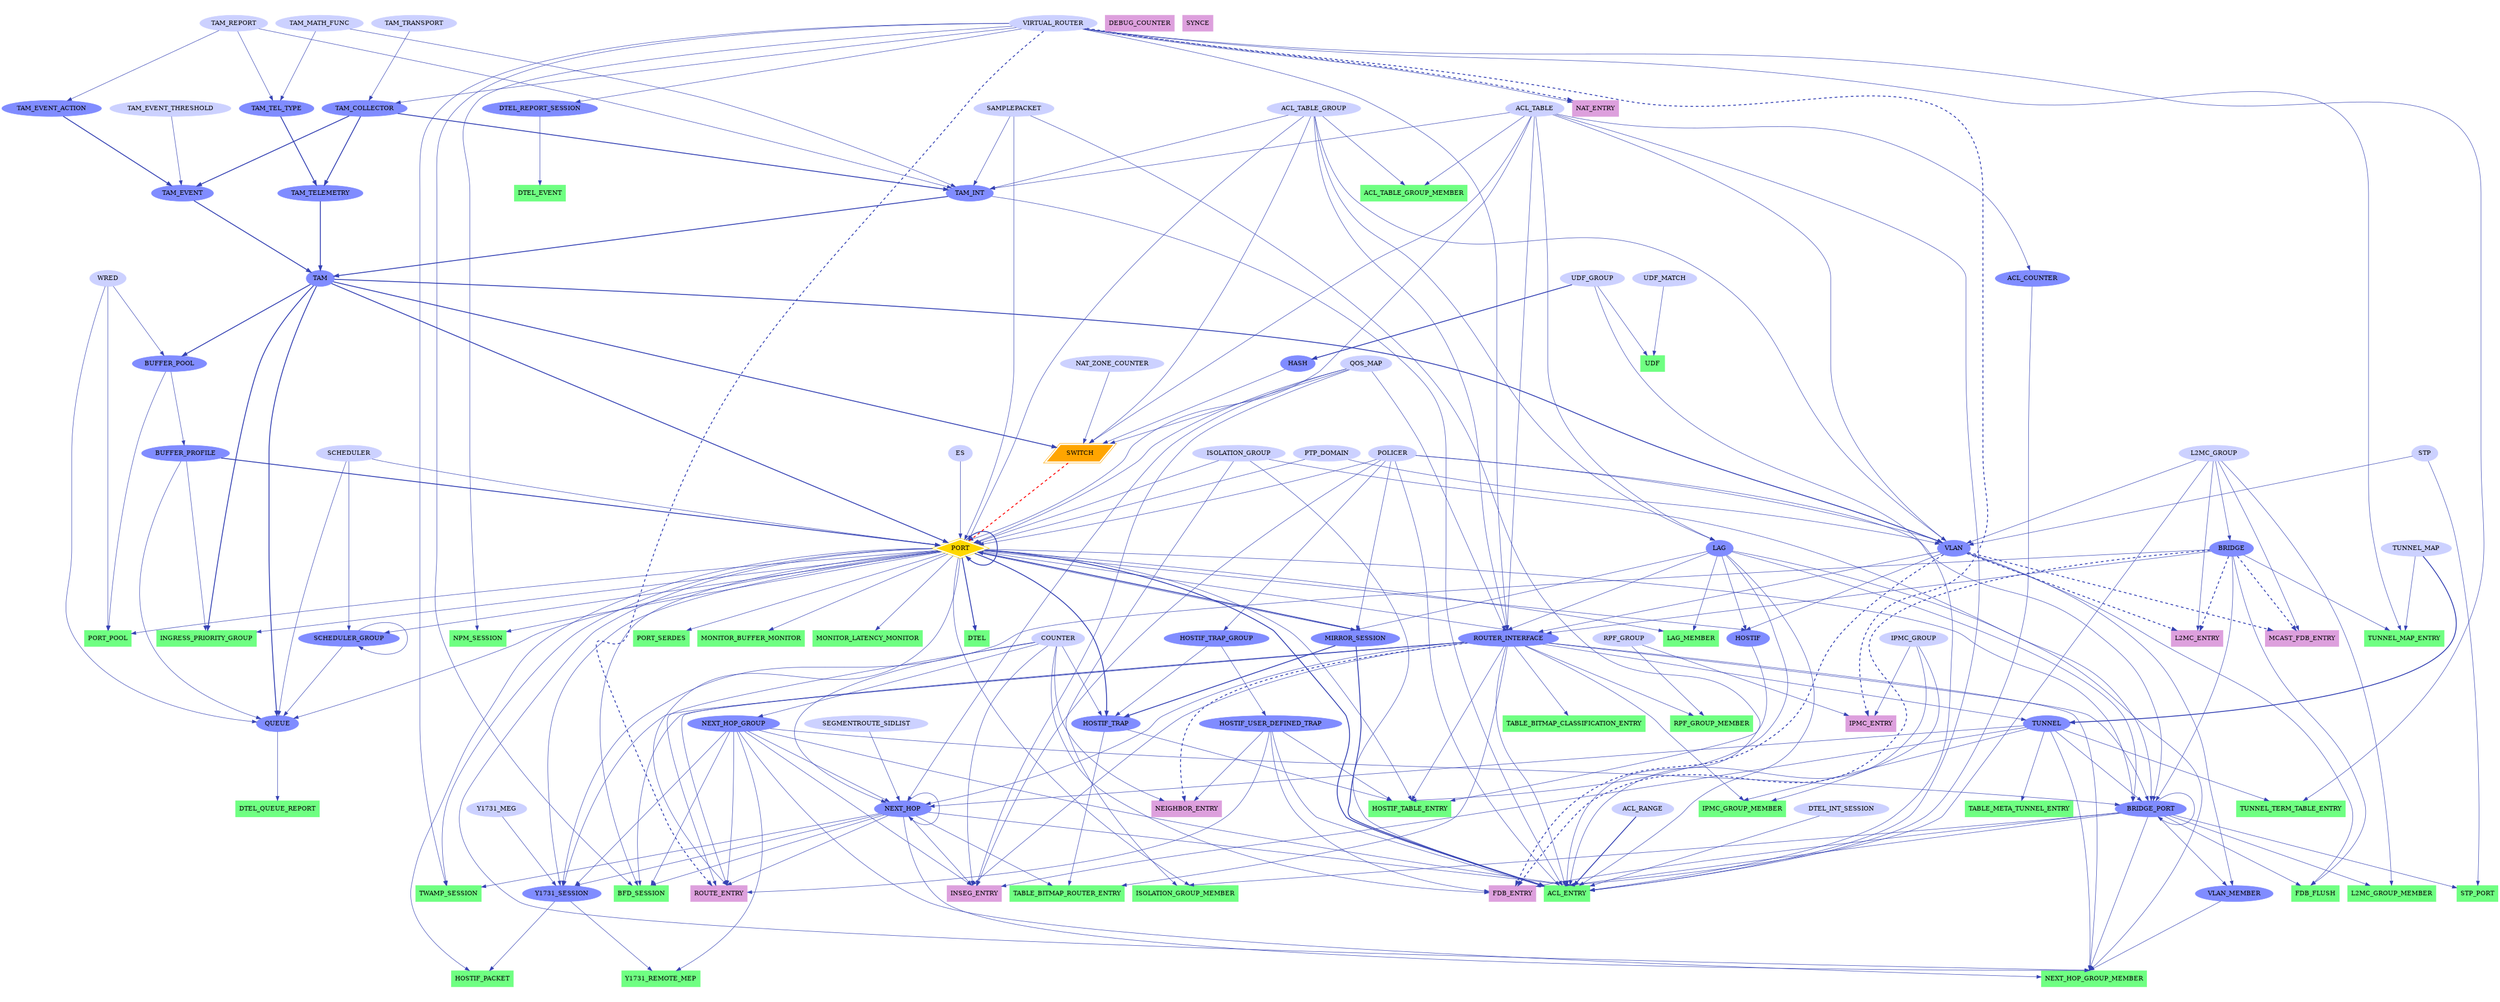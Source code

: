 digraph "SAI Object Dependency Graph" {
size="30,12"; ratio = fill;
node [style=filled];
POLICER -> PORT [  color="0.650 0.700 0.700"];
ACL_TABLE -> PORT [  samehead=SAI_PORT_ATTR_INGRESS_ACL color="0.650 0.700 0.700"];
ACL_TABLE_GROUP -> PORT [  samehead=SAI_PORT_ATTR_INGRESS_ACL color="0.650 0.700 0.700"];
MIRROR_SESSION -> PORT [ style=bold color="0.650 0.700 0.700"];
SAMPLEPACKET -> PORT [  color="0.650 0.700 0.700"];
QOS_MAP -> PORT [  color="0.650 0.700 0.700"];
SCHEDULER -> PORT [  color="0.650 0.700 0.700"];
BUFFER_PROFILE -> PORT [ style=bold color="0.650 0.700 0.700"];
PORT -> PORT [ style=bold color="0.650 0.700 0.700"];
ISOLATION_GROUP -> PORT [  color="0.650 0.700 0.700"];
TAM -> PORT [ style=bold color="0.650 0.700 0.700"];
PTP_DOMAIN -> PORT [  color="0.650 0.700 0.700"];
ES -> PORT [  color="0.650 0.700 0.700"];
ACL_TABLE -> LAG [  samehead=SAI_LAG_ATTR_INGRESS_ACL color="0.650 0.700 0.700"];
ACL_TABLE_GROUP -> LAG [  samehead=SAI_LAG_ATTR_INGRESS_ACL color="0.650 0.700 0.700"];
ROUTER_INTERFACE -> NEXT_HOP [  color="0.650 0.700 0.700"];
TUNNEL -> NEXT_HOP [  color="0.650 0.700 0.700"];
SEGMENTROUTE_SIDLIST -> NEXT_HOP [  color="0.650 0.700 0.700"];
COUNTER -> NEXT_HOP [  color="0.650 0.700 0.700"];
QOS_MAP -> NEXT_HOP [  color="0.650 0.700 0.700"];
NEXT_HOP -> NEXT_HOP [  samehead=SAI_NEXT_HOP_ATTR_NEXT_LEVEL_NEXT_HOP_ID color="0.650 0.700 0.700"];
NEXT_HOP_GROUP -> NEXT_HOP [  samehead=SAI_NEXT_HOP_ATTR_NEXT_LEVEL_NEXT_HOP_ID color="0.650 0.700 0.700"];
COUNTER -> NEXT_HOP_GROUP [  color="0.650 0.700 0.700"];
VIRTUAL_ROUTER -> ROUTER_INTERFACE [  color="0.650 0.700 0.700"];
PORT -> ROUTER_INTERFACE [  samehead=SAI_ROUTER_INTERFACE_ATTR_PORT_ID color="0.650 0.700 0.700"];
LAG -> ROUTER_INTERFACE [  samehead=SAI_ROUTER_INTERFACE_ATTR_PORT_ID color="0.650 0.700 0.700"];
VLAN -> ROUTER_INTERFACE [  color="0.650 0.700 0.700"];
BRIDGE -> ROUTER_INTERFACE [  color="0.650 0.700 0.700"];
ACL_TABLE -> ROUTER_INTERFACE [  samehead=SAI_ROUTER_INTERFACE_ATTR_INGRESS_ACL color="0.650 0.700 0.700"];
ACL_TABLE_GROUP -> ROUTER_INTERFACE [  samehead=SAI_ROUTER_INTERFACE_ATTR_INGRESS_ACL color="0.650 0.700 0.700"];
QOS_MAP -> ROUTER_INTERFACE [  color="0.650 0.700 0.700"];
ACL_TABLE -> ACL_ENTRY [  color="0.650 0.700 0.700"];
PORT -> ACL_ENTRY [ style=bold color="0.650 0.700 0.700"];
LAG -> ACL_ENTRY [  samehead=SAI_ACL_ENTRY_ATTR_FIELD_IN_PORT color="0.650 0.700 0.700"];
UDF_GROUP -> ACL_ENTRY [  color="0.650 0.700 0.700"];
ACL_RANGE -> ACL_ENTRY [ style=bold color="0.650 0.700 0.700"];
ROUTER_INTERFACE -> ACL_ENTRY [  color="0.650 0.700 0.700"];
NEXT_HOP -> ACL_ENTRY [  samehead=SAI_ACL_ENTRY_ATTR_ACTION_REDIRECT color="0.650 0.700 0.700"];
NEXT_HOP_GROUP -> ACL_ENTRY [  samehead=SAI_ACL_ENTRY_ATTR_ACTION_REDIRECT color="0.650 0.700 0.700"];
BRIDGE_PORT -> ACL_ENTRY [  samehead=SAI_ACL_ENTRY_ATTR_ACTION_REDIRECT color="0.650 0.700 0.700"];
L2MC_GROUP -> ACL_ENTRY [  samehead=SAI_ACL_ENTRY_ATTR_ACTION_REDIRECT color="0.650 0.700 0.700"];
IPMC_GROUP -> ACL_ENTRY [  samehead=SAI_ACL_ENTRY_ATTR_ACTION_REDIRECT color="0.650 0.700 0.700"];
ACL_COUNTER -> ACL_ENTRY [  color="0.650 0.700 0.700"];
MIRROR_SESSION -> ACL_ENTRY [ style=bold color="0.650 0.700 0.700"];
POLICER -> ACL_ENTRY [  color="0.650 0.700 0.700"];
SAMPLEPACKET -> ACL_ENTRY [  color="0.650 0.700 0.700"];
HOSTIF_USER_DEFINED_TRAP -> ACL_ENTRY [  color="0.650 0.700 0.700"];
DTEL_INT_SESSION -> ACL_ENTRY [  color="0.650 0.700 0.700"];
TAM_INT -> ACL_ENTRY [  color="0.650 0.700 0.700"];
ISOLATION_GROUP -> ACL_ENTRY [  color="0.650 0.700 0.700"];
ACL_TABLE -> ACL_COUNTER [  color="0.650 0.700 0.700"];
ACL_TABLE_GROUP -> ACL_TABLE_GROUP_MEMBER [  color="0.650 0.700 0.700"];
ACL_TABLE -> ACL_TABLE_GROUP_MEMBER [  color="0.650 0.700 0.700"];
PORT -> HOSTIF [  samehead=SAI_HOSTIF_ATTR_OBJ_ID color="0.650 0.700 0.700"];
LAG -> HOSTIF [  samehead=SAI_HOSTIF_ATTR_OBJ_ID color="0.650 0.700 0.700"];
VLAN -> HOSTIF [  samehead=SAI_HOSTIF_ATTR_OBJ_ID color="0.650 0.700 0.700"];
PORT -> MIRROR_SESSION [  samehead=SAI_MIRROR_SESSION_ATTR_MONITOR_PORT color="0.650 0.700 0.700"];
LAG -> MIRROR_SESSION [  samehead=SAI_MIRROR_SESSION_ATTR_MONITOR_PORT color="0.650 0.700 0.700"];
POLICER -> MIRROR_SESSION [  color="0.650 0.700 0.700"];
POLICER -> HOSTIF_TRAP_GROUP [  color="0.650 0.700 0.700"];
PORT -> QUEUE [  color="0.650 0.700 0.700"];
SCHEDULER_GROUP -> QUEUE [  samehead=SAI_QUEUE_ATTR_PARENT_SCHEDULER_NODE color="0.650 0.700 0.700"];
WRED -> QUEUE [  color="0.650 0.700 0.700"];
BUFFER_PROFILE -> QUEUE [  color="0.650 0.700 0.700"];
SCHEDULER -> QUEUE [  color="0.650 0.700 0.700"];
TAM -> QUEUE [ style=bold color="0.650 0.700 0.700"];
PORT -> SCHEDULER_GROUP [  color="0.650 0.700 0.700"];
SCHEDULER -> SCHEDULER_GROUP [  color="0.650 0.700 0.700"];
SCHEDULER_GROUP -> SCHEDULER_GROUP [  samehead=SAI_SCHEDULER_GROUP_ATTR_PARENT_NODE color="0.650 0.700 0.700"];
TAM -> BUFFER_POOL [ style=bold color="0.650 0.700 0.700"];
WRED -> BUFFER_POOL [  color="0.650 0.700 0.700"];
BUFFER_POOL -> BUFFER_PROFILE [  color="0.650 0.700 0.700"];
BUFFER_PROFILE -> INGRESS_PRIORITY_GROUP [  color="0.650 0.700 0.700"];
PORT -> INGRESS_PRIORITY_GROUP [  color="0.650 0.700 0.700"];
TAM -> INGRESS_PRIORITY_GROUP [ style=bold color="0.650 0.700 0.700"];
LAG -> LAG_MEMBER [  color="0.650 0.700 0.700"];
PORT -> LAG_MEMBER [  color="0.650 0.700 0.700"];
UDF_GROUP -> HASH [ style=bold color="0.650 0.700 0.700"];
UDF_MATCH -> UDF [  color="0.650 0.700 0.700"];
UDF_GROUP -> UDF [  color="0.650 0.700 0.700"];
HOSTIF_USER_DEFINED_TRAP -> FDB_ENTRY [  color="0.650 0.700 0.700"];
BRIDGE_PORT -> FDB_ENTRY [  color="0.650 0.700 0.700"];
COUNTER -> FDB_ENTRY [  color="0.650 0.700 0.700"];
ACL_TABLE -> SWITCH [  samehead=SAI_SWITCH_ATTR_INGRESS_ACL color="0.650 0.700 0.700"];
ACL_TABLE_GROUP -> SWITCH [  samehead=SAI_SWITCH_ATTR_INGRESS_ACL color="0.650 0.700 0.700"];
HASH -> SWITCH [  color="0.650 0.700 0.700"];
QOS_MAP -> SWITCH [  color="0.650 0.700 0.700"];
TAM -> SWITCH [ style=bold color="0.650 0.700 0.700"];
NAT_ZONE_COUNTER -> SWITCH [  color="0.650 0.700 0.700"];
PORT -> HOSTIF_TRAP [ style=bold color="0.650 0.700 0.700"];
HOSTIF_TRAP_GROUP -> HOSTIF_TRAP [  color="0.650 0.700 0.700"];
MIRROR_SESSION -> HOSTIF_TRAP [ style=bold color="0.650 0.700 0.700"];
COUNTER -> HOSTIF_TRAP [  color="0.650 0.700 0.700"];
PORT -> HOSTIF_TABLE_ENTRY [  samehead=SAI_HOSTIF_TABLE_ENTRY_ATTR_OBJ_ID color="0.650 0.700 0.700"];
LAG -> HOSTIF_TABLE_ENTRY [  samehead=SAI_HOSTIF_TABLE_ENTRY_ATTR_OBJ_ID color="0.650 0.700 0.700"];
ROUTER_INTERFACE -> HOSTIF_TABLE_ENTRY [  samehead=SAI_HOSTIF_TABLE_ENTRY_ATTR_OBJ_ID color="0.650 0.700 0.700"];
HOSTIF_TRAP -> HOSTIF_TABLE_ENTRY [  samehead=SAI_HOSTIF_TABLE_ENTRY_ATTR_TRAP_ID color="0.650 0.700 0.700"];
HOSTIF_USER_DEFINED_TRAP -> HOSTIF_TABLE_ENTRY [  samehead=SAI_HOSTIF_TABLE_ENTRY_ATTR_TRAP_ID color="0.650 0.700 0.700"];
HOSTIF -> HOSTIF_TABLE_ENTRY [  color="0.650 0.700 0.700"];
HOSTIF_USER_DEFINED_TRAP -> NEIGHBOR_ENTRY [  color="0.650 0.700 0.700"];
COUNTER -> NEIGHBOR_ENTRY [  color="0.650 0.700 0.700"];
HOSTIF_USER_DEFINED_TRAP -> ROUTE_ENTRY [  color="0.650 0.700 0.700"];
NEXT_HOP -> ROUTE_ENTRY [  samehead=SAI_ROUTE_ENTRY_ATTR_NEXT_HOP_ID color="0.650 0.700 0.700"];
NEXT_HOP_GROUP -> ROUTE_ENTRY [  samehead=SAI_ROUTE_ENTRY_ATTR_NEXT_HOP_ID color="0.650 0.700 0.700"];
ROUTER_INTERFACE -> ROUTE_ENTRY [  samehead=SAI_ROUTE_ENTRY_ATTR_NEXT_HOP_ID color="0.650 0.700 0.700"];
PORT -> ROUTE_ENTRY [  samehead=SAI_ROUTE_ENTRY_ATTR_NEXT_HOP_ID color="0.650 0.700 0.700"];
COUNTER -> ROUTE_ENTRY [  color="0.650 0.700 0.700"];
STP -> VLAN [  color="0.650 0.700 0.700"];
L2MC_GROUP -> VLAN [  color="0.650 0.700 0.700"];
ACL_TABLE -> VLAN [  samehead=SAI_VLAN_ATTR_INGRESS_ACL color="0.650 0.700 0.700"];
ACL_TABLE_GROUP -> VLAN [  samehead=SAI_VLAN_ATTR_INGRESS_ACL color="0.650 0.700 0.700"];
TAM -> VLAN [ style=bold color="0.650 0.700 0.700"];
PTP_DOMAIN -> VLAN [  color="0.650 0.700 0.700"];
POLICER -> VLAN [  color="0.650 0.700 0.700"];
VLAN -> VLAN_MEMBER [  color="0.650 0.700 0.700"];
BRIDGE_PORT -> VLAN_MEMBER [  color="0.650 0.700 0.700"];
PORT -> HOSTIF_PACKET [  color="0.650 0.700 0.700"];
Y1731_SESSION -> HOSTIF_PACKET [  color="0.650 0.700 0.700"];
ROUTER_INTERFACE -> TUNNEL [  color="0.650 0.700 0.700"];
TUNNEL_MAP -> TUNNEL [ style=bold color="0.650 0.700 0.700"];
VIRTUAL_ROUTER -> TUNNEL_TERM_TABLE_ENTRY [  color="0.650 0.700 0.700"];
TUNNEL -> TUNNEL_TERM_TABLE_ENTRY [  color="0.650 0.700 0.700"];
BRIDGE_PORT -> FDB_FLUSH [  color="0.650 0.700 0.700"];
BRIDGE -> FDB_FLUSH [  samehead=SAI_FDB_FLUSH_ATTR_BV_ID color="0.650 0.700 0.700"];
VLAN -> FDB_FLUSH [  samehead=SAI_FDB_FLUSH_ATTR_BV_ID color="0.650 0.700 0.700"];
NEXT_HOP_GROUP -> NEXT_HOP_GROUP_MEMBER [  color="0.650 0.700 0.700"];
NEXT_HOP -> NEXT_HOP_GROUP_MEMBER [  samehead=SAI_NEXT_HOP_GROUP_MEMBER_ATTR_NEXT_HOP_ID color="0.650 0.700 0.700"];
BRIDGE_PORT -> NEXT_HOP_GROUP_MEMBER [  samehead=SAI_NEXT_HOP_GROUP_MEMBER_ATTR_NEXT_HOP_ID color="0.650 0.700 0.700"];
PORT -> NEXT_HOP_GROUP_MEMBER [  samehead=SAI_NEXT_HOP_GROUP_MEMBER_ATTR_MONITORED_OBJECT color="0.650 0.700 0.700"];
LAG -> NEXT_HOP_GROUP_MEMBER [  samehead=SAI_NEXT_HOP_GROUP_MEMBER_ATTR_MONITORED_OBJECT color="0.650 0.700 0.700"];
ROUTER_INTERFACE -> NEXT_HOP_GROUP_MEMBER [  samehead=SAI_NEXT_HOP_GROUP_MEMBER_ATTR_MONITORED_OBJECT color="0.650 0.700 0.700"];
VLAN_MEMBER -> NEXT_HOP_GROUP_MEMBER [  samehead=SAI_NEXT_HOP_GROUP_MEMBER_ATTR_MONITORED_OBJECT color="0.650 0.700 0.700"];
TUNNEL -> NEXT_HOP_GROUP_MEMBER [  samehead=SAI_NEXT_HOP_GROUP_MEMBER_ATTR_MONITORED_OBJECT color="0.650 0.700 0.700"];
STP -> STP_PORT [  color="0.650 0.700 0.700"];
BRIDGE_PORT -> STP_PORT [  color="0.650 0.700 0.700"];
RPF_GROUP -> RPF_GROUP_MEMBER [  color="0.650 0.700 0.700"];
ROUTER_INTERFACE -> RPF_GROUP_MEMBER [  color="0.650 0.700 0.700"];
L2MC_GROUP -> L2MC_GROUP_MEMBER [  color="0.650 0.700 0.700"];
BRIDGE_PORT -> L2MC_GROUP_MEMBER [  color="0.650 0.700 0.700"];
IPMC_GROUP -> IPMC_GROUP_MEMBER [  color="0.650 0.700 0.700"];
ROUTER_INTERFACE -> IPMC_GROUP_MEMBER [  samehead=SAI_IPMC_GROUP_MEMBER_ATTR_IPMC_OUTPUT_ID color="0.650 0.700 0.700"];
TUNNEL -> IPMC_GROUP_MEMBER [  samehead=SAI_IPMC_GROUP_MEMBER_ATTR_IPMC_OUTPUT_ID color="0.650 0.700 0.700"];
L2MC_GROUP -> L2MC_ENTRY [  color="0.650 0.700 0.700"];
IPMC_GROUP -> IPMC_ENTRY [  color="0.650 0.700 0.700"];
RPF_GROUP -> IPMC_ENTRY [  color="0.650 0.700 0.700"];
L2MC_GROUP -> MCAST_FDB_ENTRY [  color="0.650 0.700 0.700"];
HOSTIF_TRAP_GROUP -> HOSTIF_USER_DEFINED_TRAP [  color="0.650 0.700 0.700"];
L2MC_GROUP -> BRIDGE [  color="0.650 0.700 0.700"];
PORT -> BRIDGE_PORT [  samehead=SAI_BRIDGE_PORT_ATTR_PORT_ID color="0.650 0.700 0.700"];
LAG -> BRIDGE_PORT [  samehead=SAI_BRIDGE_PORT_ATTR_PORT_ID color="0.650 0.700 0.700"];
ROUTER_INTERFACE -> BRIDGE_PORT [  color="0.650 0.700 0.700"];
TUNNEL -> BRIDGE_PORT [  color="0.650 0.700 0.700"];
BRIDGE -> BRIDGE_PORT [  color="0.650 0.700 0.700"];
ISOLATION_GROUP -> BRIDGE_PORT [  color="0.650 0.700 0.700"];
BRIDGE_PORT -> BRIDGE_PORT [  color="0.650 0.700 0.700"];
NEXT_HOP_GROUP -> BRIDGE_PORT [  color="0.650 0.700 0.700"];
POLICER -> BRIDGE_PORT [  color="0.650 0.700 0.700"];
TUNNEL_MAP -> TUNNEL_MAP_ENTRY [  color="0.650 0.700 0.700"];
BRIDGE -> TUNNEL_MAP_ENTRY [  color="0.650 0.700 0.700"];
VIRTUAL_ROUTER -> TUNNEL_MAP_ENTRY [  color="0.650 0.700 0.700"];
TAM_TELEMETRY -> TAM [ style=bold color="0.650 0.700 0.700"];
TAM_EVENT -> TAM [ style=bold color="0.650 0.700 0.700"];
TAM_INT -> TAM [ style=bold color="0.650 0.700 0.700"];
PORT -> PORT_POOL [  color="0.650 0.700 0.700"];
BUFFER_POOL -> PORT_POOL [  color="0.650 0.700 0.700"];
WRED -> PORT_POOL [  color="0.650 0.700 0.700"];
NEXT_HOP -> INSEG_ENTRY [  samehead=SAI_INSEG_ENTRY_ATTR_NEXT_HOP_ID color="0.650 0.700 0.700"];
NEXT_HOP_GROUP -> INSEG_ENTRY [  samehead=SAI_INSEG_ENTRY_ATTR_NEXT_HOP_ID color="0.650 0.700 0.700"];
ROUTER_INTERFACE -> INSEG_ENTRY [  samehead=SAI_INSEG_ENTRY_ATTR_NEXT_HOP_ID color="0.650 0.700 0.700"];
QOS_MAP -> INSEG_ENTRY [  color="0.650 0.700 0.700"];
TUNNEL -> INSEG_ENTRY [  color="0.650 0.700 0.700"];
COUNTER -> INSEG_ENTRY [  color="0.650 0.700 0.700"];
POLICER -> INSEG_ENTRY [  color="0.650 0.700 0.700"];
PORT -> DTEL [ style=bold color="0.650 0.700 0.700"];
QUEUE -> DTEL_QUEUE_REPORT [  color="0.650 0.700 0.700"];
VIRTUAL_ROUTER -> DTEL_REPORT_SESSION [  color="0.650 0.700 0.700"];
DTEL_REPORT_SESSION -> DTEL_EVENT [  color="0.650 0.700 0.700"];
VIRTUAL_ROUTER -> BFD_SESSION [  color="0.650 0.700 0.700"];
PORT -> BFD_SESSION [  color="0.650 0.700 0.700"];
ROUTER_INTERFACE -> BFD_SESSION [  color="0.650 0.700 0.700"];
NEXT_HOP -> BFD_SESSION [  samehead=SAI_BFD_SESSION_ATTR_NEXT_HOP_ID color="0.650 0.700 0.700"];
NEXT_HOP_GROUP -> BFD_SESSION [  samehead=SAI_BFD_SESSION_ATTR_NEXT_HOP_ID color="0.650 0.700 0.700"];
ISOLATION_GROUP -> ISOLATION_GROUP_MEMBER [  color="0.650 0.700 0.700"];
PORT -> ISOLATION_GROUP_MEMBER [  samehead=SAI_ISOLATION_GROUP_MEMBER_ATTR_ISOLATION_OBJECT color="0.650 0.700 0.700"];
BRIDGE_PORT -> ISOLATION_GROUP_MEMBER [  samehead=SAI_ISOLATION_GROUP_MEMBER_ATTR_ISOLATION_OBJECT color="0.650 0.700 0.700"];
TAM_MATH_FUNC -> TAM_TEL_TYPE [  color="0.650 0.700 0.700"];
TAM_REPORT -> TAM_TEL_TYPE [  color="0.650 0.700 0.700"];
TAM_TEL_TYPE -> TAM_TELEMETRY [ style=bold color="0.650 0.700 0.700"];
TAM_COLLECTOR -> TAM_TELEMETRY [ style=bold color="0.650 0.700 0.700"];
VIRTUAL_ROUTER -> TAM_COLLECTOR [  color="0.650 0.700 0.700"];
TAM_TRANSPORT -> TAM_COLLECTOR [  color="0.650 0.700 0.700"];
TAM_REPORT -> TAM_EVENT_ACTION [  color="0.650 0.700 0.700"];
TAM_EVENT_ACTION -> TAM_EVENT [ style=bold color="0.650 0.700 0.700"];
TAM_COLLECTOR -> TAM_EVENT [ style=bold color="0.650 0.700 0.700"];
TAM_EVENT_THRESHOLD -> TAM_EVENT [  color="0.650 0.700 0.700"];
VIRTUAL_ROUTER -> NAT_ENTRY [  color="0.650 0.700 0.700"];
ACL_TABLE -> TAM_INT [  samehead=SAI_TAM_INT_ATTR_ACL_GROUP color="0.650 0.700 0.700"];
ACL_TABLE_GROUP -> TAM_INT [  samehead=SAI_TAM_INT_ATTR_ACL_GROUP color="0.650 0.700 0.700"];
SAMPLEPACKET -> TAM_INT [  color="0.650 0.700 0.700"];
TAM_COLLECTOR -> TAM_INT [ style=bold color="0.650 0.700 0.700"];
TAM_MATH_FUNC -> TAM_INT [  color="0.650 0.700 0.700"];
TAM_REPORT -> TAM_INT [  color="0.650 0.700 0.700"];
PORT -> PORT_SERDES [  color="0.650 0.700 0.700"];
PORT -> TWAMP_SESSION [  color="0.650 0.700 0.700"];
VIRTUAL_ROUTER -> TWAMP_SESSION [  color="0.650 0.700 0.700"];
NEXT_HOP -> TWAMP_SESSION [  color="0.650 0.700 0.700"];
PORT -> NPM_SESSION [  color="0.650 0.700 0.700"];
VIRTUAL_ROUTER -> NPM_SESSION [  color="0.650 0.700 0.700"];
Y1731_MEG -> Y1731_SESSION [  color="0.650 0.700 0.700"];
BRIDGE -> Y1731_SESSION [  color="0.650 0.700 0.700"];
PORT -> Y1731_SESSION [  color="0.650 0.700 0.700"];
ROUTER_INTERFACE -> Y1731_SESSION [  color="0.650 0.700 0.700"];
NEXT_HOP -> Y1731_SESSION [  samehead=SAI_Y1731_SESSION_ATTR_NEXT_HOP_ID color="0.650 0.700 0.700"];
NEXT_HOP_GROUP -> Y1731_SESSION [  samehead=SAI_Y1731_SESSION_ATTR_NEXT_HOP_ID color="0.650 0.700 0.700"];
Y1731_SESSION -> Y1731_REMOTE_MEP [  color="0.650 0.700 0.700"];
NEXT_HOP_GROUP -> Y1731_REMOTE_MEP [  color="0.650 0.700 0.700"];
PORT -> MONITOR_BUFFER_MONITOR [  color="0.650 0.700 0.700"];
PORT -> MONITOR_LATENCY_MONITOR [  color="0.650 0.700 0.700"];
ROUTER_INTERFACE -> TABLE_BITMAP_CLASSIFICATION_ENTRY [  color="0.650 0.700 0.700"];
NEXT_HOP -> TABLE_BITMAP_ROUTER_ENTRY [  color="0.650 0.700 0.700"];
ROUTER_INTERFACE -> TABLE_BITMAP_ROUTER_ENTRY [  color="0.650 0.700 0.700"];
HOSTIF_TRAP -> TABLE_BITMAP_ROUTER_ENTRY [  color="0.650 0.700 0.700"];
TUNNEL -> TABLE_META_TUNNEL_ENTRY [  color="0.650 0.700 0.700"];
BRIDGE -> FDB_ENTRY [color="0.650 0.700 0.700", style = dashed, penwidth=2];
VLAN -> FDB_ENTRY [color="0.650 0.700 0.700", style = dashed, penwidth=2];
ROUTER_INTERFACE -> NEIGHBOR_ENTRY [color="0.650 0.700 0.700", style = dashed, penwidth=2];
VIRTUAL_ROUTER -> ROUTE_ENTRY [color="0.650 0.700 0.700", style = dashed, penwidth=2];
BRIDGE -> L2MC_ENTRY [color="0.650 0.700 0.700", style = dashed, penwidth=2];
VLAN -> L2MC_ENTRY [color="0.650 0.700 0.700", style = dashed, penwidth=2];
VIRTUAL_ROUTER -> IPMC_ENTRY [color="0.650 0.700 0.700", style = dashed, penwidth=2];
BRIDGE -> MCAST_FDB_ENTRY [color="0.650 0.700 0.700", style = dashed, penwidth=2];
VLAN -> MCAST_FDB_ENTRY [color="0.650 0.700 0.700", style = dashed, penwidth=2];
VIRTUAL_ROUTER -> NAT_ENTRY [color="0.650 0.700 0.700", style = dashed, penwidth=2];
SWITCH -> PORT[dir="none", color="red", peripheries = 2, penwidth=2.0 , style  = dashed ];
PORT [color="0.650 0.500 1.000"];
LAG [color="0.650 0.500 1.000"];
VIRTUAL_ROUTER [color="0.650 0.200 1.000"];
NEXT_HOP [color="0.650 0.500 1.000"];
NEXT_HOP_GROUP [color="0.650 0.500 1.000"];
ROUTER_INTERFACE [color="0.650 0.500 1.000"];
ACL_TABLE [color="0.650 0.200 1.000"];
ACL_ENTRY [color="0.355 0.563 1.000", shape = rect];
ACL_COUNTER [color="0.650 0.500 1.000"];
ACL_RANGE [color="0.650 0.200 1.000"];
ACL_TABLE_GROUP [color="0.650 0.200 1.000"];
ACL_TABLE_GROUP_MEMBER [color="0.355 0.563 1.000", shape = rect];
HOSTIF [color="0.650 0.500 1.000"];
MIRROR_SESSION [color="0.650 0.500 1.000"];
SAMPLEPACKET [color="0.650 0.200 1.000"];
STP [color="0.650 0.200 1.000"];
HOSTIF_TRAP_GROUP [color="0.650 0.500 1.000"];
POLICER [color="0.650 0.200 1.000"];
WRED [color="0.650 0.200 1.000"];
QOS_MAP [color="0.650 0.200 1.000"];
QUEUE [color="0.650 0.500 1.000"];
SCHEDULER [color="0.650 0.200 1.000"];
SCHEDULER_GROUP [color="0.650 0.500 1.000"];
BUFFER_POOL [color="0.650 0.500 1.000"];
BUFFER_PROFILE [color="0.650 0.500 1.000"];
INGRESS_PRIORITY_GROUP [color="0.355 0.563 1.000", shape = rect];
LAG_MEMBER [color="0.355 0.563 1.000", shape = rect];
HASH [color="0.650 0.500 1.000"];
UDF [color="0.355 0.563 1.000", shape = rect];
UDF_MATCH [color="0.650 0.200 1.000"];
UDF_GROUP [color="0.650 0.200 1.000"];
FDB_ENTRY [color="0.355 0.563 1.000", shape = rect];
SWITCH [color="0.355 0.563 1.000", shape = rect];
HOSTIF_TRAP [color="0.650 0.500 1.000"];
HOSTIF_TABLE_ENTRY [color="0.355 0.563 1.000", shape = rect];
NEIGHBOR_ENTRY [color="0.355 0.563 1.000", shape = rect];
ROUTE_ENTRY [color="0.355 0.563 1.000", shape = rect];
VLAN [color="0.650 0.500 1.000"];
VLAN_MEMBER [color="0.650 0.500 1.000"];
HOSTIF_PACKET [color="0.355 0.563 1.000", shape = rect];
TUNNEL_MAP [color="0.650 0.200 1.000"];
TUNNEL [color="0.650 0.500 1.000"];
TUNNEL_TERM_TABLE_ENTRY [color="0.355 0.563 1.000", shape = rect];
FDB_FLUSH [color="0.355 0.563 1.000", shape = rect];
NEXT_HOP_GROUP_MEMBER [color="0.355 0.563 1.000", shape = rect];
STP_PORT [color="0.355 0.563 1.000", shape = rect];
RPF_GROUP [color="0.650 0.200 1.000"];
RPF_GROUP_MEMBER [color="0.355 0.563 1.000", shape = rect];
L2MC_GROUP [color="0.650 0.200 1.000"];
L2MC_GROUP_MEMBER [color="0.355 0.563 1.000", shape = rect];
IPMC_GROUP [color="0.650 0.200 1.000"];
IPMC_GROUP_MEMBER [color="0.355 0.563 1.000", shape = rect];
L2MC_ENTRY [color="0.355 0.563 1.000", shape = rect];
IPMC_ENTRY [color="0.355 0.563 1.000", shape = rect];
MCAST_FDB_ENTRY [color="0.355 0.563 1.000", shape = rect];
HOSTIF_USER_DEFINED_TRAP [color="0.650 0.500 1.000"];
BRIDGE [color="0.650 0.500 1.000"];
BRIDGE_PORT [color="0.650 0.500 1.000"];
TUNNEL_MAP_ENTRY [color="0.355 0.563 1.000", shape = rect];
TAM [color="0.650 0.500 1.000"];
SEGMENTROUTE_SIDLIST [color="0.650 0.200 1.000"];
PORT_POOL [color="0.355 0.563 1.000", shape = rect];
INSEG_ENTRY [color="0.355 0.563 1.000", shape = rect];
DTEL [color="0.355 0.563 1.000", shape = rect];
DTEL_QUEUE_REPORT [color="0.355 0.563 1.000", shape = rect];
DTEL_INT_SESSION [color="0.650 0.200 1.000"];
DTEL_REPORT_SESSION [color="0.650 0.500 1.000"];
DTEL_EVENT [color="0.355 0.563 1.000", shape = rect];
BFD_SESSION [color="0.355 0.563 1.000", shape = rect];
ISOLATION_GROUP [color="0.650 0.200 1.000"];
ISOLATION_GROUP_MEMBER [color="0.355 0.563 1.000", shape = rect];
TAM_MATH_FUNC [color="0.650 0.200 1.000"];
TAM_REPORT [color="0.650 0.200 1.000"];
TAM_EVENT_THRESHOLD [color="0.650 0.200 1.000"];
TAM_TEL_TYPE [color="0.650 0.500 1.000"];
TAM_TRANSPORT [color="0.650 0.200 1.000"];
TAM_TELEMETRY [color="0.650 0.500 1.000"];
TAM_COLLECTOR [color="0.650 0.500 1.000"];
TAM_EVENT_ACTION [color="0.650 0.500 1.000"];
TAM_EVENT [color="0.650 0.500 1.000"];
NAT_ZONE_COUNTER [color="0.650 0.200 1.000"];
NAT_ENTRY [color="0.355 0.563 1.000", shape = rect];
TAM_INT [color="0.650 0.500 1.000"];
COUNTER [color="0.650 0.200 1.000"];
DEBUG_COUNTER [color=plum, shape = rect];
PORT_SERDES [color="0.355 0.563 1.000", shape = rect];
TWAMP_SESSION [color="0.355 0.563 1.000", shape = rect];
NPM_SESSION [color="0.355 0.563 1.000", shape = rect];
ES [color="0.650 0.200 1.000"];
Y1731_MEG [color="0.650 0.200 1.000"];
Y1731_SESSION [color="0.650 0.500 1.000"];
Y1731_REMOTE_MEP [color="0.355 0.563 1.000", shape = rect];
PTP_DOMAIN [color="0.650 0.200 1.000"];
SYNCE [color=plum, shape = rect];
MONITOR_BUFFER_MONITOR [color="0.355 0.563 1.000", shape = rect];
MONITOR_LATENCY_MONITOR [color="0.355 0.563 1.000", shape = rect];
TABLE_BITMAP_CLASSIFICATION_ENTRY [color="0.355 0.563 1.000", shape = rect];
TABLE_BITMAP_ROUTER_ENTRY [color="0.355 0.563 1.000", shape = rect];
TABLE_META_TUNNEL_ENTRY [color="0.355 0.563 1.000", shape = rect];
FDB_ENTRY [color=plum, shape = rect];
NEIGHBOR_ENTRY [color=plum, shape = rect];
ROUTE_ENTRY [color=plum, shape = rect];
L2MC_ENTRY [color=plum, shape = rect];
IPMC_ENTRY [color=plum, shape = rect];
MCAST_FDB_ENTRY [color=plum, shape = rect];
INSEG_ENTRY [color=plum, shape = rect];
NAT_ENTRY [color=plum, shape = rect];
SWITCH [color=orange, shape = parallelogram, peripheries = 2];
PORT [color=gold, shape = diamond, peripheries=2];
}
